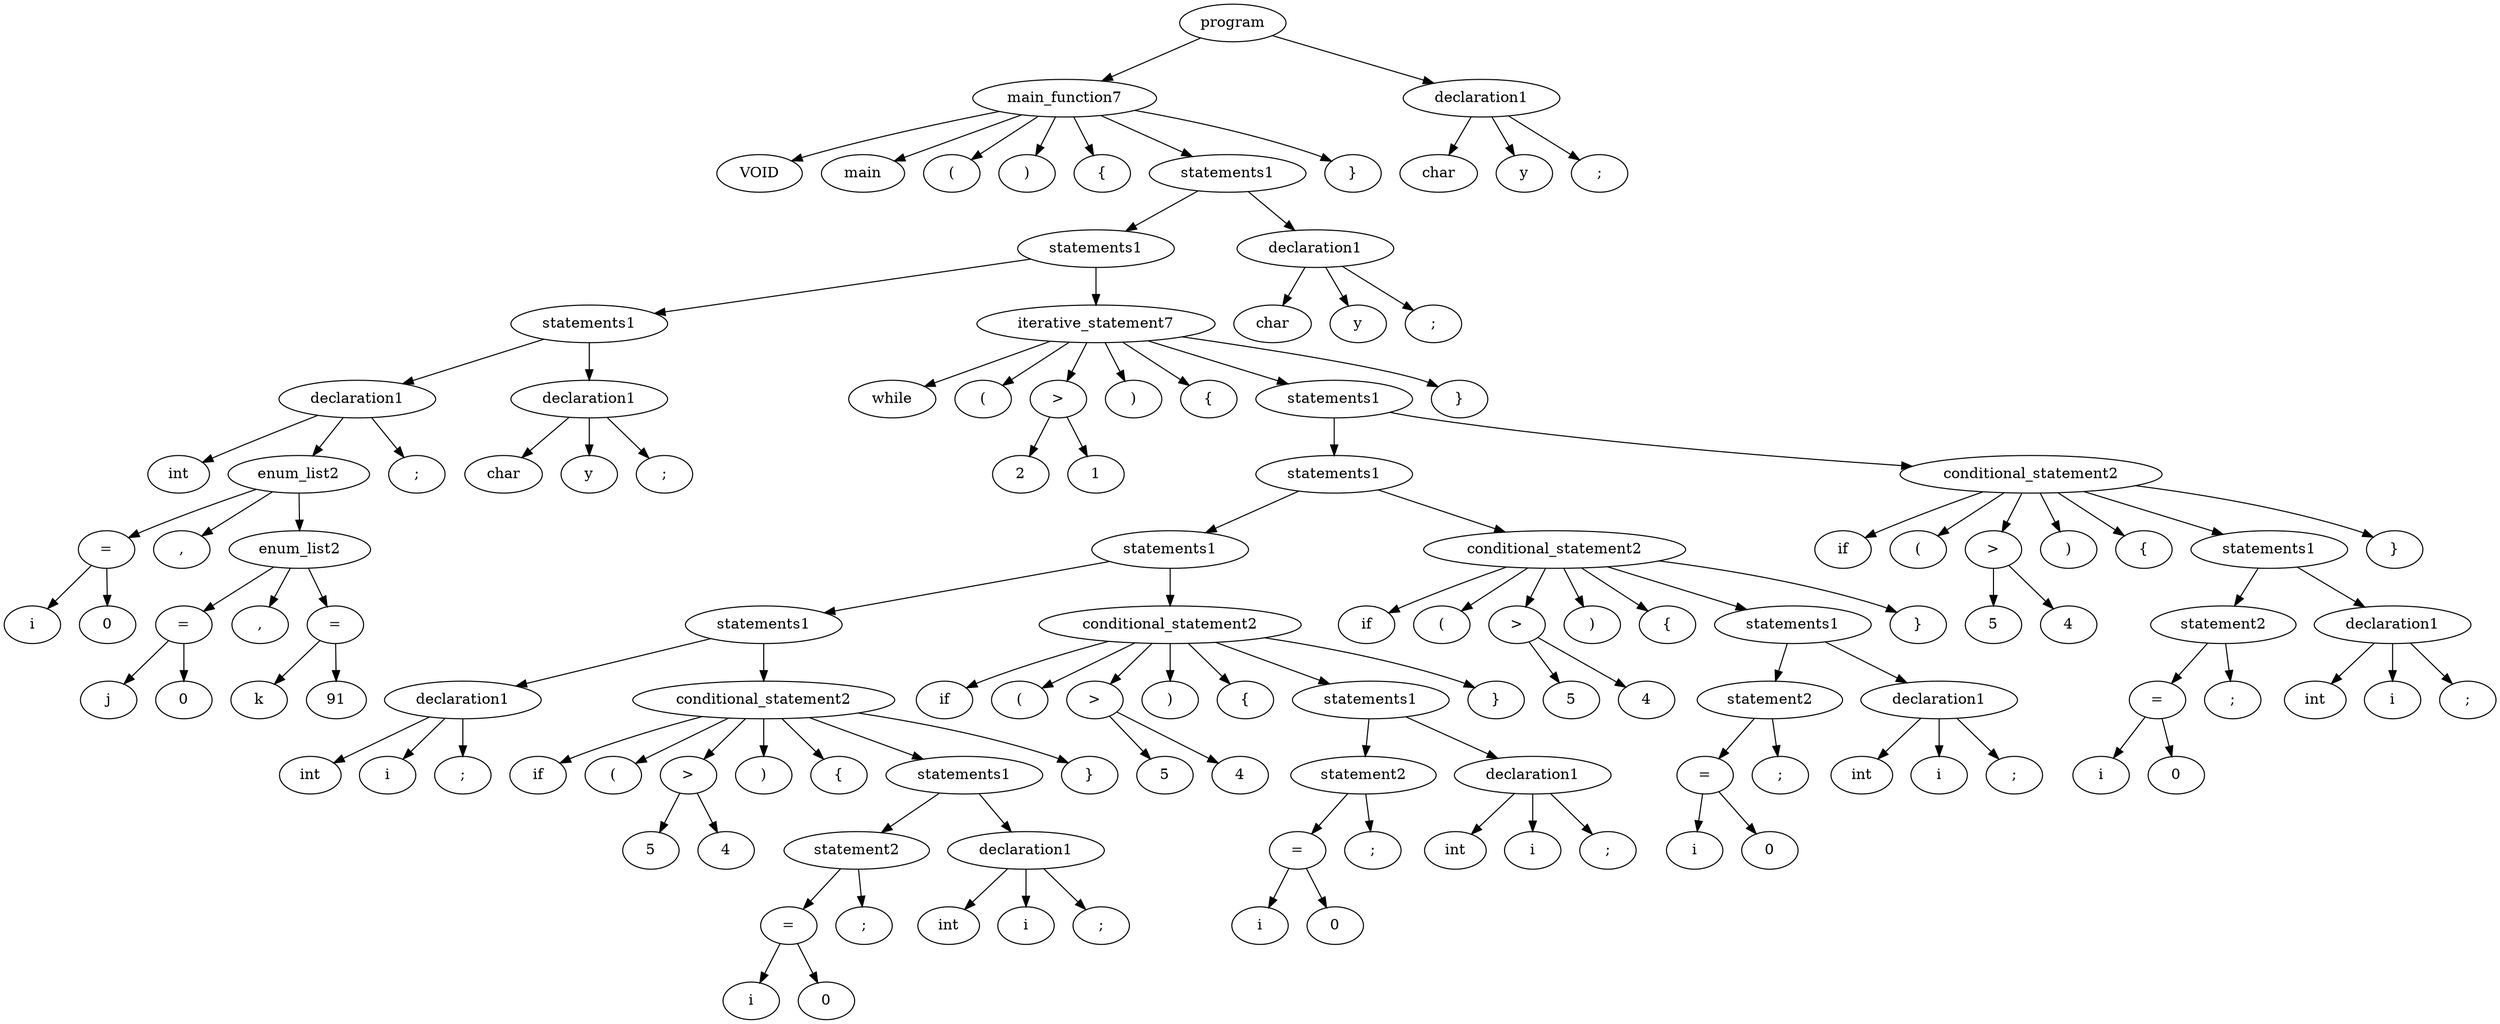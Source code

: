 strict digraph graphname {

0 [label="program"]
1 [label=" main_function7 "]; 
0 -> 1 ; 
2 [label=" VOID "]; 
1 -> 2 ; 
3 [label=" main "]; 
1 -> 3 ; 
4 [label=" ( "]; 
1 -> 4 ; 
5 [label=" ) "]; 
1 -> 5 ; 
6 [label=" { "]; 
1 -> 6 ; 
7 [label=" statements1 "]; 
1 -> 7 ; 
8 [label=" statements1 "]; 
7 -> 8 ; 
9 [label=" statements1 "]; 
8 -> 9 ; 
10 [label=" declaration1 "]; 
9 -> 10 ; 
11 [label=" int "]; 
10 -> 11 ; 
12 [label=" enum_list2 "]; 
10 -> 12 ; 
13 [label=" = "]; 
12 -> 13 ; 
14 [label=" i "]; 
13 -> 14 ; 
15 [label=" 0 "]; 
13 -> 15 ; 
16 [label=" , "]; 
12 -> 16 ; 
17 [label=" enum_list2 "]; 
12 -> 17 ; 
18 [label=" = "]; 
17 -> 18 ; 
19 [label=" j "]; 
18 -> 19 ; 
20 [label=" 0 "]; 
18 -> 20 ; 
21 [label=" , "]; 
17 -> 21 ; 
22 [label=" = "]; 
17 -> 22 ; 
23 [label=" k "]; 
22 -> 23 ; 
24 [label=" 91 "]; 
22 -> 24 ; 
25 [label=" ; "]; 
10 -> 25 ; 
26 [label=" declaration1 "]; 
9 -> 26 ; 
27 [label=" char "]; 
26 -> 27 ; 
28 [label=" y "]; 
26 -> 28 ; 
29 [label=" ; "]; 
26 -> 29 ; 
30 [label=" iterative_statement7 "]; 
8 -> 30 ; 
31 [label=" while "]; 
30 -> 31 ; 
32 [label=" ( "]; 
30 -> 32 ; 
33 [label=" > "]; 
30 -> 33 ; 
34 [label=" 2 "]; 
33 -> 34 ; 
35 [label=" 1 "]; 
33 -> 35 ; 
36 [label=" ) "]; 
30 -> 36 ; 
37 [label=" { "]; 
30 -> 37 ; 
38 [label=" statements1 "]; 
30 -> 38 ; 
39 [label=" statements1 "]; 
38 -> 39 ; 
40 [label=" statements1 "]; 
39 -> 40 ; 
41 [label=" statements1 "]; 
40 -> 41 ; 
42 [label=" declaration1 "]; 
41 -> 42 ; 
43 [label=" int "]; 
42 -> 43 ; 
44 [label=" i "]; 
42 -> 44 ; 
45 [label=" ; "]; 
42 -> 45 ; 
46 [label=" conditional_statement2 "]; 
41 -> 46 ; 
47 [label=" if "]; 
46 -> 47 ; 
48 [label=" ( "]; 
46 -> 48 ; 
49 [label=" > "]; 
46 -> 49 ; 
50 [label=" 5 "]; 
49 -> 50 ; 
51 [label=" 4 "]; 
49 -> 51 ; 
52 [label=" ) "]; 
46 -> 52 ; 
53 [label=" { "]; 
46 -> 53 ; 
54 [label=" statements1 "]; 
46 -> 54 ; 
55 [label=" statement2 "]; 
54 -> 55 ; 
56 [label=" = "]; 
55 -> 56 ; 
57 [label=" i "]; 
56 -> 57 ; 
58 [label=" 0 "]; 
56 -> 58 ; 
59 [label=" ; "]; 
55 -> 59 ; 
60 [label=" declaration1 "]; 
54 -> 60 ; 
61 [label=" int "]; 
60 -> 61 ; 
62 [label=" i "]; 
60 -> 62 ; 
63 [label=" ; "]; 
60 -> 63 ; 
64 [label=" } "]; 
46 -> 64 ; 
65 [label=" conditional_statement2 "]; 
40 -> 65 ; 
66 [label=" if "]; 
65 -> 66 ; 
67 [label=" ( "]; 
65 -> 67 ; 
68 [label=" > "]; 
65 -> 68 ; 
69 [label=" 5 "]; 
68 -> 69 ; 
70 [label=" 4 "]; 
68 -> 70 ; 
71 [label=" ) "]; 
65 -> 71 ; 
72 [label=" { "]; 
65 -> 72 ; 
73 [label=" statements1 "]; 
65 -> 73 ; 
74 [label=" statement2 "]; 
73 -> 74 ; 
75 [label=" = "]; 
74 -> 75 ; 
76 [label=" i "]; 
75 -> 76 ; 
77 [label=" 0 "]; 
75 -> 77 ; 
78 [label=" ; "]; 
74 -> 78 ; 
79 [label=" declaration1 "]; 
73 -> 79 ; 
80 [label=" int "]; 
79 -> 80 ; 
81 [label=" i "]; 
79 -> 81 ; 
82 [label=" ; "]; 
79 -> 82 ; 
83 [label=" } "]; 
65 -> 83 ; 
84 [label=" conditional_statement2 "]; 
39 -> 84 ; 
85 [label=" if "]; 
84 -> 85 ; 
86 [label=" ( "]; 
84 -> 86 ; 
87 [label=" > "]; 
84 -> 87 ; 
88 [label=" 5 "]; 
87 -> 88 ; 
89 [label=" 4 "]; 
87 -> 89 ; 
90 [label=" ) "]; 
84 -> 90 ; 
91 [label=" { "]; 
84 -> 91 ; 
92 [label=" statements1 "]; 
84 -> 92 ; 
93 [label=" statement2 "]; 
92 -> 93 ; 
94 [label=" = "]; 
93 -> 94 ; 
95 [label=" i "]; 
94 -> 95 ; 
96 [label=" 0 "]; 
94 -> 96 ; 
97 [label=" ; "]; 
93 -> 97 ; 
98 [label=" declaration1 "]; 
92 -> 98 ; 
99 [label=" int "]; 
98 -> 99 ; 
100 [label=" i "]; 
98 -> 100 ; 
101 [label=" ; "]; 
98 -> 101 ; 
102 [label=" } "]; 
84 -> 102 ; 
103 [label=" conditional_statement2 "]; 
38 -> 103 ; 
104 [label=" if "]; 
103 -> 104 ; 
105 [label=" ( "]; 
103 -> 105 ; 
106 [label=" > "]; 
103 -> 106 ; 
107 [label=" 5 "]; 
106 -> 107 ; 
108 [label=" 4 "]; 
106 -> 108 ; 
109 [label=" ) "]; 
103 -> 109 ; 
110 [label=" { "]; 
103 -> 110 ; 
111 [label=" statements1 "]; 
103 -> 111 ; 
112 [label=" statement2 "]; 
111 -> 112 ; 
113 [label=" = "]; 
112 -> 113 ; 
114 [label=" i "]; 
113 -> 114 ; 
115 [label=" 0 "]; 
113 -> 115 ; 
116 [label=" ; "]; 
112 -> 116 ; 
117 [label=" declaration1 "]; 
111 -> 117 ; 
118 [label=" int "]; 
117 -> 118 ; 
119 [label=" i "]; 
117 -> 119 ; 
120 [label=" ; "]; 
117 -> 120 ; 
121 [label=" } "]; 
103 -> 121 ; 
122 [label=" } "]; 
30 -> 122 ; 
123 [label=" declaration1 "]; 
7 -> 123 ; 
124 [label=" char "]; 
123 -> 124 ; 
125 [label=" y "]; 
123 -> 125 ; 
126 [label=" ; "]; 
123 -> 126 ; 
127 [label=" } "]; 
1 -> 127 ; 
128 [label=" declaration1 "]; 
0 -> 128 ; 
129 [label=" char "]; 
128 -> 129 ; 
130 [label=" y "]; 
128 -> 130 ; 
131 [label=" ; "]; 
128 -> 131 ; 


}